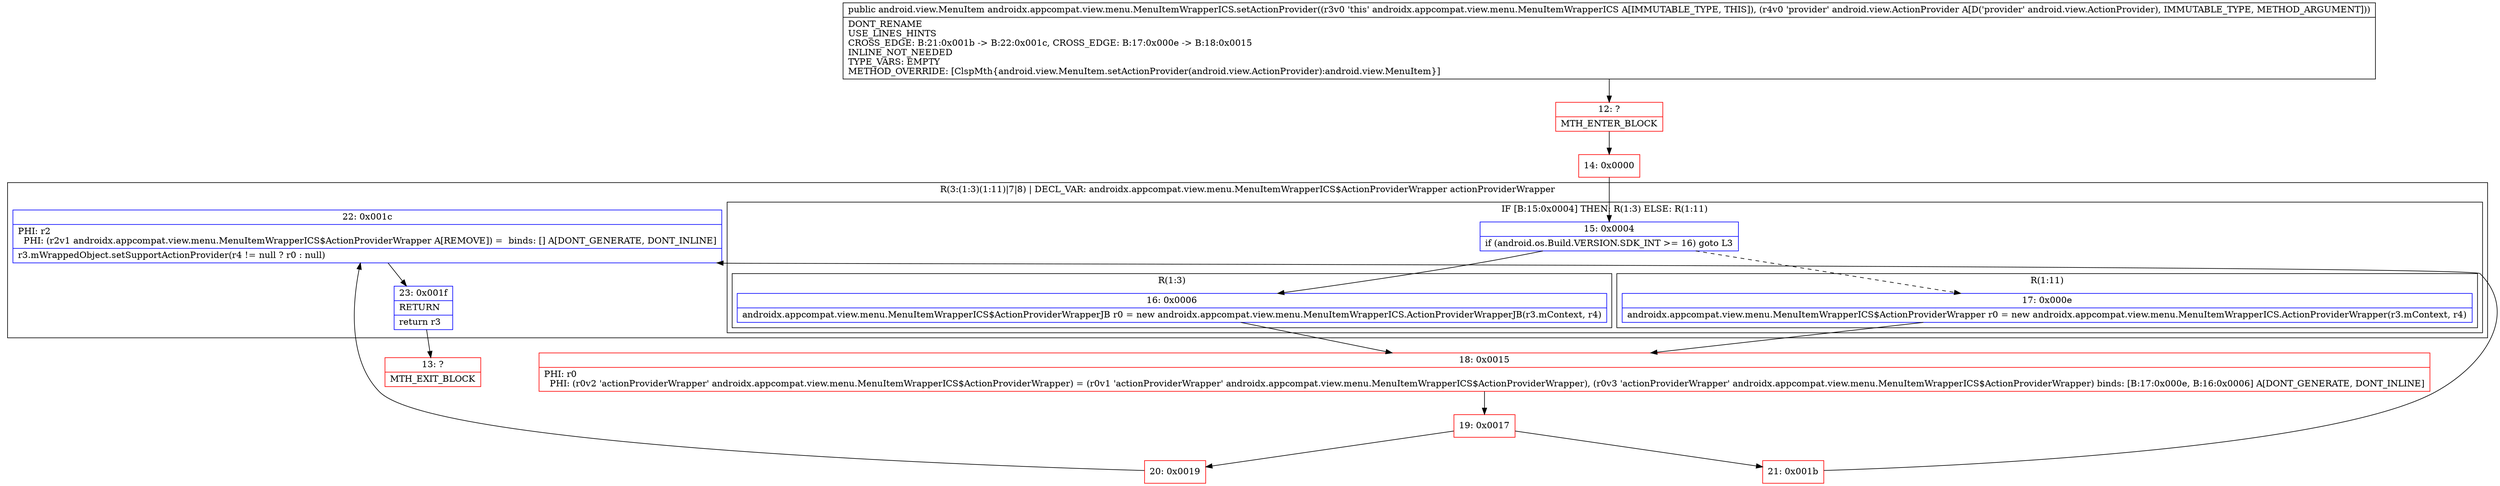 digraph "CFG forandroidx.appcompat.view.menu.MenuItemWrapperICS.setActionProvider(Landroid\/view\/ActionProvider;)Landroid\/view\/MenuItem;" {
subgraph cluster_Region_1515572274 {
label = "R(3:(1:3)(1:11)|7|8) | DECL_VAR: androidx.appcompat.view.menu.MenuItemWrapperICS$ActionProviderWrapper actionProviderWrapper\l";
node [shape=record,color=blue];
subgraph cluster_IfRegion_387655875 {
label = "IF [B:15:0x0004] THEN: R(1:3) ELSE: R(1:11)";
node [shape=record,color=blue];
Node_15 [shape=record,label="{15\:\ 0x0004|if (android.os.Build.VERSION.SDK_INT \>= 16) goto L3\l}"];
subgraph cluster_Region_547533403 {
label = "R(1:3)";
node [shape=record,color=blue];
Node_16 [shape=record,label="{16\:\ 0x0006|androidx.appcompat.view.menu.MenuItemWrapperICS$ActionProviderWrapperJB r0 = new androidx.appcompat.view.menu.MenuItemWrapperICS.ActionProviderWrapperJB(r3.mContext, r4)\l}"];
}
subgraph cluster_Region_809649409 {
label = "R(1:11)";
node [shape=record,color=blue];
Node_17 [shape=record,label="{17\:\ 0x000e|androidx.appcompat.view.menu.MenuItemWrapperICS$ActionProviderWrapper r0 = new androidx.appcompat.view.menu.MenuItemWrapperICS.ActionProviderWrapper(r3.mContext, r4)\l}"];
}
}
Node_22 [shape=record,label="{22\:\ 0x001c|PHI: r2 \l  PHI: (r2v1 androidx.appcompat.view.menu.MenuItemWrapperICS$ActionProviderWrapper A[REMOVE]) =  binds: [] A[DONT_GENERATE, DONT_INLINE]\l|r3.mWrappedObject.setSupportActionProvider(r4 != null ? r0 : null)\l}"];
Node_23 [shape=record,label="{23\:\ 0x001f|RETURN\l|return r3\l}"];
}
Node_12 [shape=record,color=red,label="{12\:\ ?|MTH_ENTER_BLOCK\l}"];
Node_14 [shape=record,color=red,label="{14\:\ 0x0000}"];
Node_18 [shape=record,color=red,label="{18\:\ 0x0015|PHI: r0 \l  PHI: (r0v2 'actionProviderWrapper' androidx.appcompat.view.menu.MenuItemWrapperICS$ActionProviderWrapper) = (r0v1 'actionProviderWrapper' androidx.appcompat.view.menu.MenuItemWrapperICS$ActionProviderWrapper), (r0v3 'actionProviderWrapper' androidx.appcompat.view.menu.MenuItemWrapperICS$ActionProviderWrapper) binds: [B:17:0x000e, B:16:0x0006] A[DONT_GENERATE, DONT_INLINE]\l}"];
Node_19 [shape=record,color=red,label="{19\:\ 0x0017}"];
Node_20 [shape=record,color=red,label="{20\:\ 0x0019}"];
Node_13 [shape=record,color=red,label="{13\:\ ?|MTH_EXIT_BLOCK\l}"];
Node_21 [shape=record,color=red,label="{21\:\ 0x001b}"];
MethodNode[shape=record,label="{public android.view.MenuItem androidx.appcompat.view.menu.MenuItemWrapperICS.setActionProvider((r3v0 'this' androidx.appcompat.view.menu.MenuItemWrapperICS A[IMMUTABLE_TYPE, THIS]), (r4v0 'provider' android.view.ActionProvider A[D('provider' android.view.ActionProvider), IMMUTABLE_TYPE, METHOD_ARGUMENT]))  | DONT_RENAME\lUSE_LINES_HINTS\lCROSS_EDGE: B:21:0x001b \-\> B:22:0x001c, CROSS_EDGE: B:17:0x000e \-\> B:18:0x0015\lINLINE_NOT_NEEDED\lTYPE_VARS: EMPTY\lMETHOD_OVERRIDE: [ClspMth\{android.view.MenuItem.setActionProvider(android.view.ActionProvider):android.view.MenuItem\}]\l}"];
MethodNode -> Node_12;Node_15 -> Node_16;
Node_15 -> Node_17[style=dashed];
Node_16 -> Node_18;
Node_17 -> Node_18;
Node_22 -> Node_23;
Node_23 -> Node_13;
Node_12 -> Node_14;
Node_14 -> Node_15;
Node_18 -> Node_19;
Node_19 -> Node_20;
Node_19 -> Node_21;
Node_20 -> Node_22;
Node_21 -> Node_22;
}

